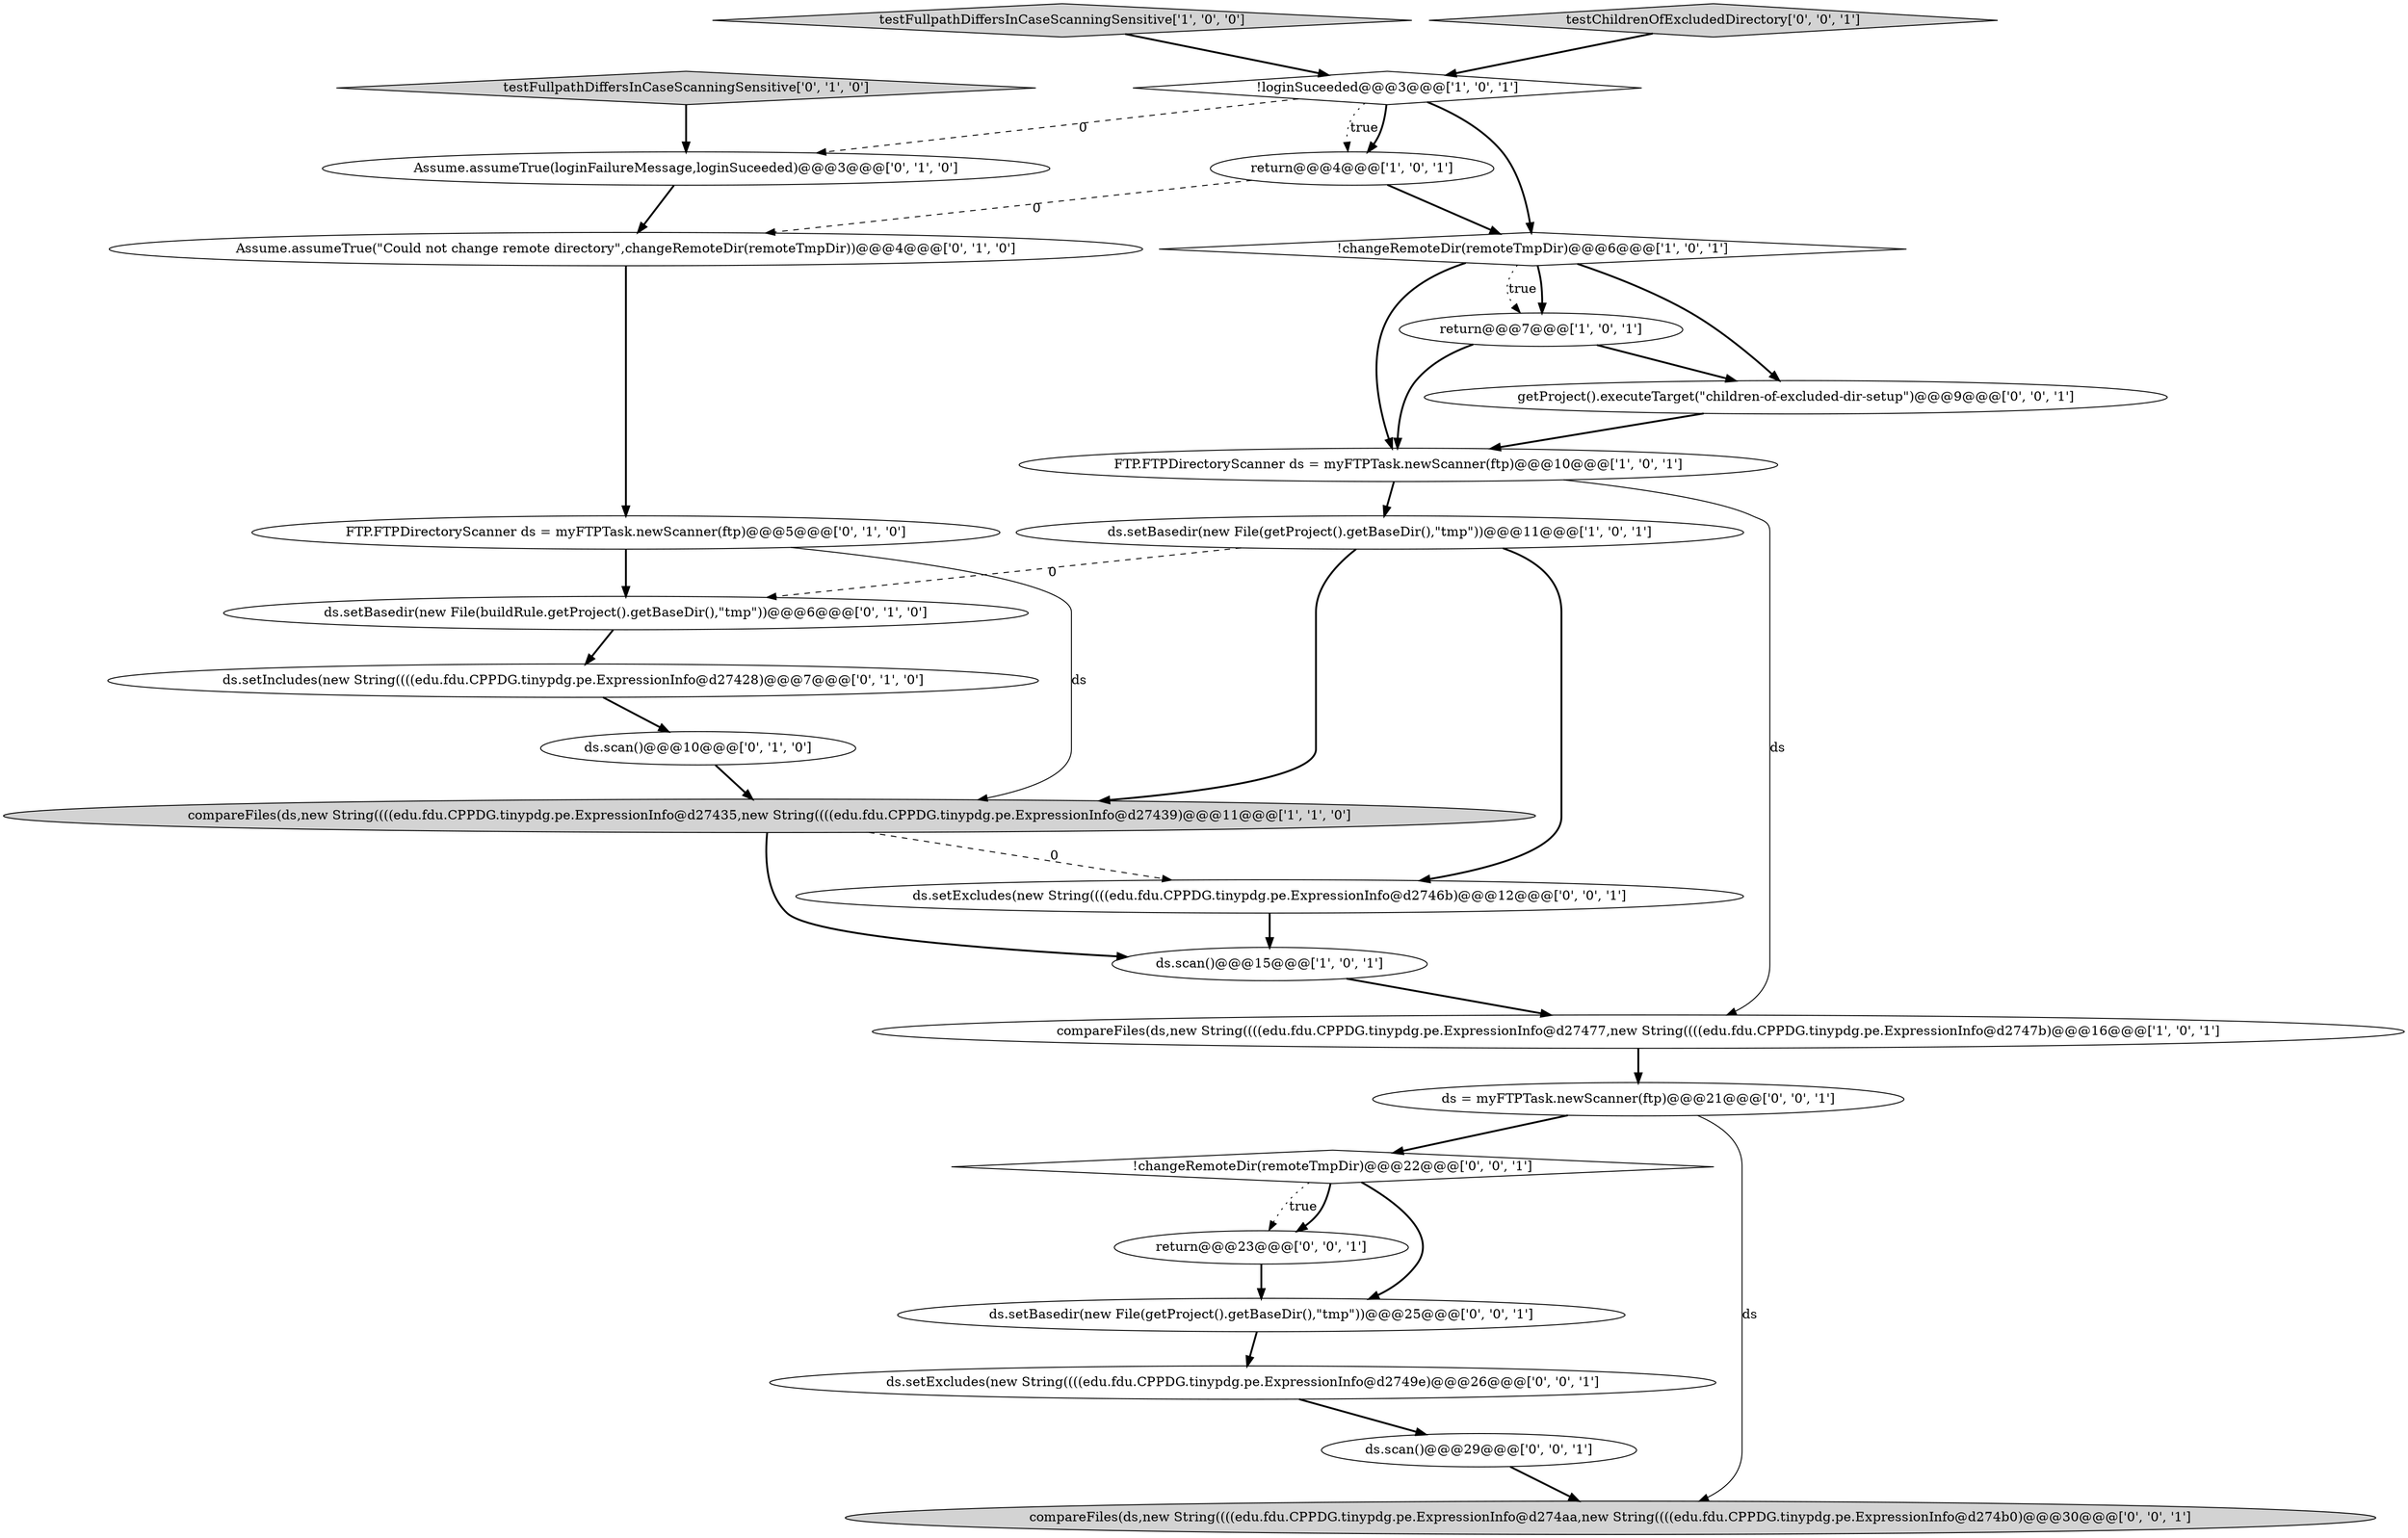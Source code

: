 digraph {
2 [style = filled, label = "compareFiles(ds,new String((((edu.fdu.CPPDG.tinypdg.pe.ExpressionInfo@d27477,new String((((edu.fdu.CPPDG.tinypdg.pe.ExpressionInfo@d2747b)@@@16@@@['1', '0', '1']", fillcolor = white, shape = ellipse image = "AAA0AAABBB1BBB"];
19 [style = filled, label = "ds.setExcludes(new String((((edu.fdu.CPPDG.tinypdg.pe.ExpressionInfo@d2746b)@@@12@@@['0', '0', '1']", fillcolor = white, shape = ellipse image = "AAA0AAABBB3BBB"];
1 [style = filled, label = "ds.setBasedir(new File(getProject().getBaseDir(),\"tmp\"))@@@11@@@['1', '0', '1']", fillcolor = white, shape = ellipse image = "AAA0AAABBB1BBB"];
26 [style = filled, label = "compareFiles(ds,new String((((edu.fdu.CPPDG.tinypdg.pe.ExpressionInfo@d274aa,new String((((edu.fdu.CPPDG.tinypdg.pe.ExpressionInfo@d274b0)@@@30@@@['0', '0', '1']", fillcolor = lightgray, shape = ellipse image = "AAA0AAABBB3BBB"];
0 [style = filled, label = "FTP.FTPDirectoryScanner ds = myFTPTask.newScanner(ftp)@@@10@@@['1', '0', '1']", fillcolor = white, shape = ellipse image = "AAA0AAABBB1BBB"];
18 [style = filled, label = "return@@@23@@@['0', '0', '1']", fillcolor = white, shape = ellipse image = "AAA0AAABBB3BBB"];
6 [style = filled, label = "testFullpathDiffersInCaseScanningSensitive['1', '0', '0']", fillcolor = lightgray, shape = diamond image = "AAA0AAABBB1BBB"];
25 [style = filled, label = "ds.scan()@@@29@@@['0', '0', '1']", fillcolor = white, shape = ellipse image = "AAA0AAABBB3BBB"];
14 [style = filled, label = "ds.setIncludes(new String((((edu.fdu.CPPDG.tinypdg.pe.ExpressionInfo@d27428)@@@7@@@['0', '1', '0']", fillcolor = white, shape = ellipse image = "AAA0AAABBB2BBB"];
9 [style = filled, label = "!loginSuceeded@@@3@@@['1', '0', '1']", fillcolor = white, shape = diamond image = "AAA0AAABBB1BBB"];
12 [style = filled, label = "Assume.assumeTrue(\"Could not change remote directory\",changeRemoteDir(remoteTmpDir))@@@4@@@['0', '1', '0']", fillcolor = white, shape = ellipse image = "AAA1AAABBB2BBB"];
4 [style = filled, label = "!changeRemoteDir(remoteTmpDir)@@@6@@@['1', '0', '1']", fillcolor = white, shape = diamond image = "AAA0AAABBB1BBB"];
22 [style = filled, label = "testChildrenOfExcludedDirectory['0', '0', '1']", fillcolor = lightgray, shape = diamond image = "AAA0AAABBB3BBB"];
3 [style = filled, label = "ds.scan()@@@15@@@['1', '0', '1']", fillcolor = white, shape = ellipse image = "AAA0AAABBB1BBB"];
23 [style = filled, label = "ds = myFTPTask.newScanner(ftp)@@@21@@@['0', '0', '1']", fillcolor = white, shape = ellipse image = "AAA0AAABBB3BBB"];
21 [style = filled, label = "getProject().executeTarget(\"children-of-excluded-dir-setup\")@@@9@@@['0', '0', '1']", fillcolor = white, shape = ellipse image = "AAA0AAABBB3BBB"];
13 [style = filled, label = "FTP.FTPDirectoryScanner ds = myFTPTask.newScanner(ftp)@@@5@@@['0', '1', '0']", fillcolor = white, shape = ellipse image = "AAA0AAABBB2BBB"];
7 [style = filled, label = "return@@@7@@@['1', '0', '1']", fillcolor = white, shape = ellipse image = "AAA0AAABBB1BBB"];
20 [style = filled, label = "!changeRemoteDir(remoteTmpDir)@@@22@@@['0', '0', '1']", fillcolor = white, shape = diamond image = "AAA0AAABBB3BBB"];
17 [style = filled, label = "ds.setExcludes(new String((((edu.fdu.CPPDG.tinypdg.pe.ExpressionInfo@d2749e)@@@26@@@['0', '0', '1']", fillcolor = white, shape = ellipse image = "AAA0AAABBB3BBB"];
5 [style = filled, label = "return@@@4@@@['1', '0', '1']", fillcolor = white, shape = ellipse image = "AAA0AAABBB1BBB"];
24 [style = filled, label = "ds.setBasedir(new File(getProject().getBaseDir(),\"tmp\"))@@@25@@@['0', '0', '1']", fillcolor = white, shape = ellipse image = "AAA0AAABBB3BBB"];
16 [style = filled, label = "Assume.assumeTrue(loginFailureMessage,loginSuceeded)@@@3@@@['0', '1', '0']", fillcolor = white, shape = ellipse image = "AAA1AAABBB2BBB"];
15 [style = filled, label = "ds.scan()@@@10@@@['0', '1', '0']", fillcolor = white, shape = ellipse image = "AAA0AAABBB2BBB"];
10 [style = filled, label = "testFullpathDiffersInCaseScanningSensitive['0', '1', '0']", fillcolor = lightgray, shape = diamond image = "AAA0AAABBB2BBB"];
8 [style = filled, label = "compareFiles(ds,new String((((edu.fdu.CPPDG.tinypdg.pe.ExpressionInfo@d27435,new String((((edu.fdu.CPPDG.tinypdg.pe.ExpressionInfo@d27439)@@@11@@@['1', '1', '0']", fillcolor = lightgray, shape = ellipse image = "AAA0AAABBB1BBB"];
11 [style = filled, label = "ds.setBasedir(new File(buildRule.getProject().getBaseDir(),\"tmp\"))@@@6@@@['0', '1', '0']", fillcolor = white, shape = ellipse image = "AAA1AAABBB2BBB"];
10->16 [style = bold, label=""];
19->3 [style = bold, label=""];
23->26 [style = solid, label="ds"];
13->8 [style = solid, label="ds"];
4->7 [style = bold, label=""];
1->11 [style = dashed, label="0"];
9->4 [style = bold, label=""];
9->5 [style = dotted, label="true"];
3->2 [style = bold, label=""];
18->24 [style = bold, label=""];
20->18 [style = dotted, label="true"];
4->7 [style = dotted, label="true"];
20->18 [style = bold, label=""];
25->26 [style = bold, label=""];
1->8 [style = bold, label=""];
24->17 [style = bold, label=""];
9->16 [style = dashed, label="0"];
7->21 [style = bold, label=""];
22->9 [style = bold, label=""];
0->1 [style = bold, label=""];
11->14 [style = bold, label=""];
5->4 [style = bold, label=""];
8->3 [style = bold, label=""];
12->13 [style = bold, label=""];
6->9 [style = bold, label=""];
16->12 [style = bold, label=""];
13->11 [style = bold, label=""];
8->19 [style = dashed, label="0"];
0->2 [style = solid, label="ds"];
23->20 [style = bold, label=""];
7->0 [style = bold, label=""];
5->12 [style = dashed, label="0"];
1->19 [style = bold, label=""];
2->23 [style = bold, label=""];
20->24 [style = bold, label=""];
21->0 [style = bold, label=""];
14->15 [style = bold, label=""];
9->5 [style = bold, label=""];
15->8 [style = bold, label=""];
4->21 [style = bold, label=""];
4->0 [style = bold, label=""];
17->25 [style = bold, label=""];
}
